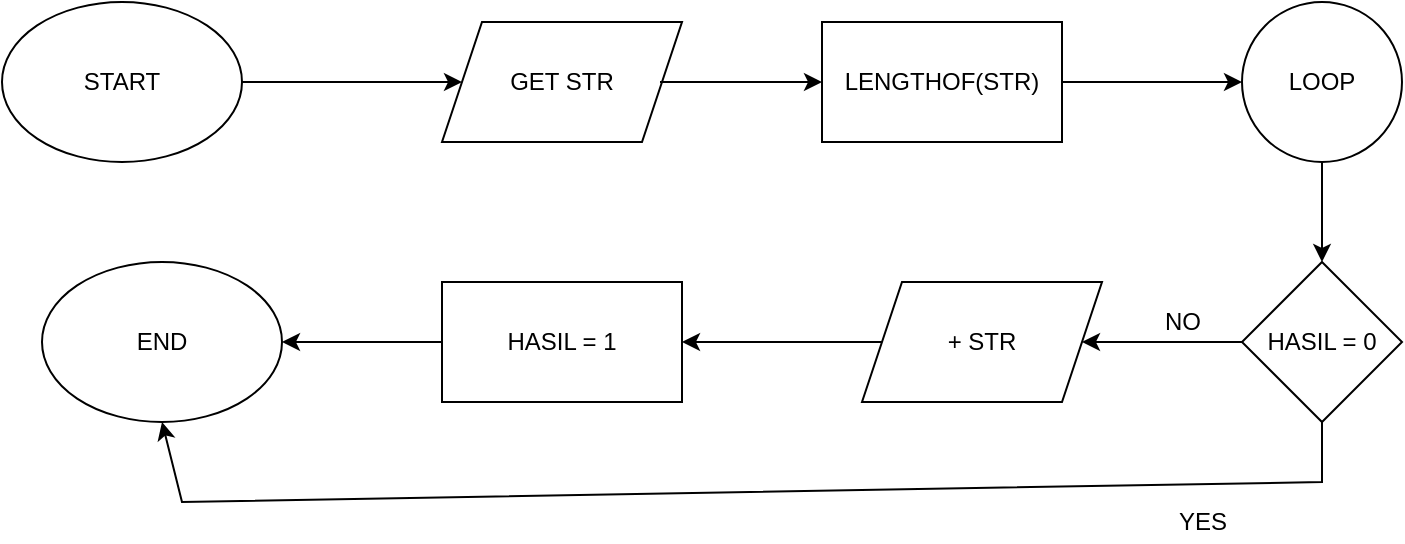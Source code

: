 <mxfile version="20.0.1" type="google"><diagram id="-uMpxW2km9SC_PQfgPYE" name="Page-1"><mxGraphModel dx="868" dy="442" grid="1" gridSize="10" guides="1" tooltips="1" connect="1" arrows="1" fold="1" page="1" pageScale="1" pageWidth="827" pageHeight="1169" math="0" shadow="0"><root><mxCell id="0"/><mxCell id="1" parent="0"/><mxCell id="s3UG7wrTwxG2vrF_7mBZ-1" value="START" style="ellipse;whiteSpace=wrap;html=1;" parent="1" vertex="1"><mxGeometry x="60" y="50" width="120" height="80" as="geometry"/></mxCell><mxCell id="s3UG7wrTwxG2vrF_7mBZ-2" value="END" style="ellipse;whiteSpace=wrap;html=1;" parent="1" vertex="1"><mxGeometry x="80" y="180" width="120" height="80" as="geometry"/></mxCell><mxCell id="s3UG7wrTwxG2vrF_7mBZ-3" value="GET STR" style="shape=parallelogram;perimeter=parallelogramPerimeter;whiteSpace=wrap;html=1;fixedSize=1;" parent="1" vertex="1"><mxGeometry x="280" y="60" width="120" height="60" as="geometry"/></mxCell><mxCell id="s3UG7wrTwxG2vrF_7mBZ-4" value="LENGTHOF(STR)" style="rounded=0;whiteSpace=wrap;html=1;" parent="1" vertex="1"><mxGeometry x="470" y="60" width="120" height="60" as="geometry"/></mxCell><mxCell id="s3UG7wrTwxG2vrF_7mBZ-5" value="LOOP" style="ellipse;whiteSpace=wrap;html=1;aspect=fixed;" parent="1" vertex="1"><mxGeometry x="680" y="50" width="80" height="80" as="geometry"/></mxCell><mxCell id="s3UG7wrTwxG2vrF_7mBZ-6" value="HASIL = 0" style="rhombus;whiteSpace=wrap;html=1;" parent="1" vertex="1"><mxGeometry x="680" y="180" width="80" height="80" as="geometry"/></mxCell><mxCell id="s3UG7wrTwxG2vrF_7mBZ-7" value="+ STR" style="shape=parallelogram;perimeter=parallelogramPerimeter;whiteSpace=wrap;html=1;fixedSize=1;" parent="1" vertex="1"><mxGeometry x="490" y="190" width="120" height="60" as="geometry"/></mxCell><mxCell id="s3UG7wrTwxG2vrF_7mBZ-8" value="HASIL = 1" style="rounded=0;whiteSpace=wrap;html=1;" parent="1" vertex="1"><mxGeometry x="280" y="190" width="120" height="60" as="geometry"/></mxCell><mxCell id="s3UG7wrTwxG2vrF_7mBZ-9" value="" style="endArrow=classic;html=1;rounded=0;entryX=0;entryY=0.5;entryDx=0;entryDy=0;" parent="1" target="s3UG7wrTwxG2vrF_7mBZ-5" edge="1"><mxGeometry width="50" height="50" relative="1" as="geometry"><mxPoint x="590" y="90" as="sourcePoint"/><mxPoint x="640" y="40" as="targetPoint"/></mxGeometry></mxCell><mxCell id="s3UG7wrTwxG2vrF_7mBZ-10" value="" style="endArrow=classic;html=1;rounded=0;entryX=0;entryY=0.5;entryDx=0;entryDy=0;" parent="1" target="s3UG7wrTwxG2vrF_7mBZ-4" edge="1"><mxGeometry width="50" height="50" relative="1" as="geometry"><mxPoint x="389" y="90" as="sourcePoint"/><mxPoint x="439" y="40" as="targetPoint"/></mxGeometry></mxCell><mxCell id="s3UG7wrTwxG2vrF_7mBZ-11" value="" style="endArrow=classic;html=1;rounded=0;entryX=0;entryY=0.5;entryDx=0;entryDy=0;" parent="1" target="s3UG7wrTwxG2vrF_7mBZ-3" edge="1"><mxGeometry width="50" height="50" relative="1" as="geometry"><mxPoint x="180" y="90" as="sourcePoint"/><mxPoint x="230" y="40" as="targetPoint"/></mxGeometry></mxCell><mxCell id="s3UG7wrTwxG2vrF_7mBZ-12" value="" style="endArrow=classic;html=1;rounded=0;exitX=0;exitY=0.5;exitDx=0;exitDy=0;entryX=1;entryY=0.5;entryDx=0;entryDy=0;" parent="1" source="s3UG7wrTwxG2vrF_7mBZ-7" target="s3UG7wrTwxG2vrF_7mBZ-8" edge="1"><mxGeometry width="50" height="50" relative="1" as="geometry"><mxPoint x="450" y="220" as="sourcePoint"/><mxPoint x="500" y="170" as="targetPoint"/></mxGeometry></mxCell><mxCell id="s3UG7wrTwxG2vrF_7mBZ-13" value="" style="endArrow=classic;html=1;rounded=0;entryX=1;entryY=0.5;entryDx=0;entryDy=0;" parent="1" source="s3UG7wrTwxG2vrF_7mBZ-6" target="s3UG7wrTwxG2vrF_7mBZ-7" edge="1"><mxGeometry width="50" height="50" relative="1" as="geometry"><mxPoint x="710" y="280" as="sourcePoint"/><mxPoint x="670" y="240" as="targetPoint"/></mxGeometry></mxCell><mxCell id="s3UG7wrTwxG2vrF_7mBZ-14" value="" style="endArrow=classic;html=1;rounded=0;entryX=0.5;entryY=0;entryDx=0;entryDy=0;" parent="1" target="s3UG7wrTwxG2vrF_7mBZ-6" edge="1"><mxGeometry width="50" height="50" relative="1" as="geometry"><mxPoint x="720" y="130" as="sourcePoint"/><mxPoint x="770" y="80" as="targetPoint"/></mxGeometry></mxCell><mxCell id="s3UG7wrTwxG2vrF_7mBZ-15" value="" style="endArrow=classic;html=1;rounded=0;exitX=0;exitY=0.5;exitDx=0;exitDy=0;" parent="1" source="s3UG7wrTwxG2vrF_7mBZ-8" target="s3UG7wrTwxG2vrF_7mBZ-2" edge="1"><mxGeometry width="50" height="50" relative="1" as="geometry"><mxPoint x="280" y="230" as="sourcePoint"/><mxPoint x="330" y="180" as="targetPoint"/></mxGeometry></mxCell><mxCell id="s3UG7wrTwxG2vrF_7mBZ-16" value="" style="endArrow=classic;html=1;rounded=0;entryX=0.5;entryY=1;entryDx=0;entryDy=0;" parent="1" target="s3UG7wrTwxG2vrF_7mBZ-2" edge="1"><mxGeometry width="50" height="50" relative="1" as="geometry"><mxPoint x="720" y="260" as="sourcePoint"/><mxPoint x="140" y="270" as="targetPoint"/><Array as="points"><mxPoint x="720" y="290"/><mxPoint x="150" y="300"/></Array></mxGeometry></mxCell><mxCell id="s3UG7wrTwxG2vrF_7mBZ-18" value="YES" style="text;html=1;align=center;verticalAlign=middle;resizable=0;points=[];autosize=1;strokeColor=none;fillColor=none;" parent="1" vertex="1"><mxGeometry x="640" y="300" width="40" height="20" as="geometry"/></mxCell><mxCell id="s3UG7wrTwxG2vrF_7mBZ-19" value="NO&lt;br&gt;" style="text;html=1;align=center;verticalAlign=middle;resizable=0;points=[];autosize=1;strokeColor=none;fillColor=none;" parent="1" vertex="1"><mxGeometry x="635" y="200" width="30" height="20" as="geometry"/></mxCell></root></mxGraphModel></diagram></mxfile>